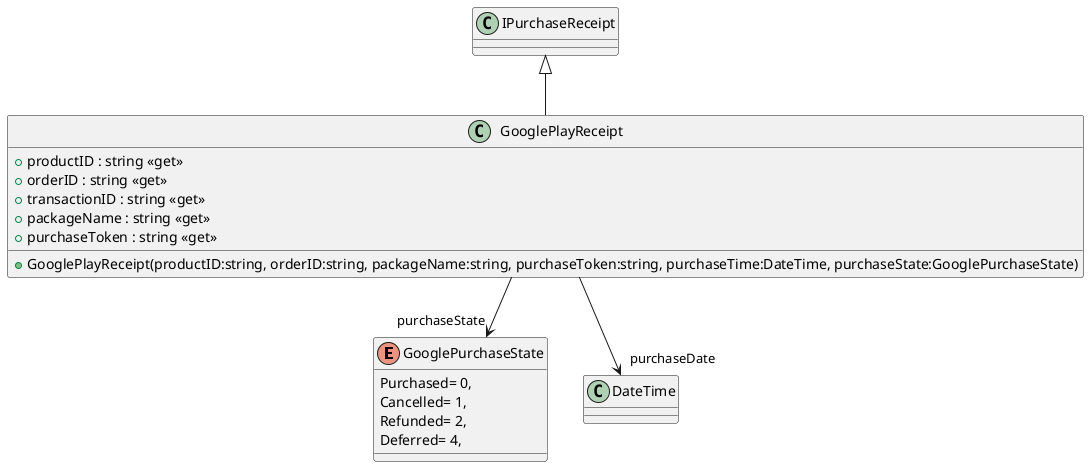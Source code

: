 @startuml
enum GooglePurchaseState {
    Purchased= 0,
    Cancelled= 1,
    Refunded= 2,
    Deferred= 4,
}
class GooglePlayReceipt {
    + productID : string <<get>>
    + orderID : string <<get>>
    + transactionID : string <<get>>
    + packageName : string <<get>>
    + purchaseToken : string <<get>>
    + GooglePlayReceipt(productID:string, orderID:string, packageName:string, purchaseToken:string, purchaseTime:DateTime, purchaseState:GooglePurchaseState)
}
IPurchaseReceipt <|-- GooglePlayReceipt
GooglePlayReceipt --> "purchaseDate" DateTime
GooglePlayReceipt --> "purchaseState" GooglePurchaseState
@enduml
